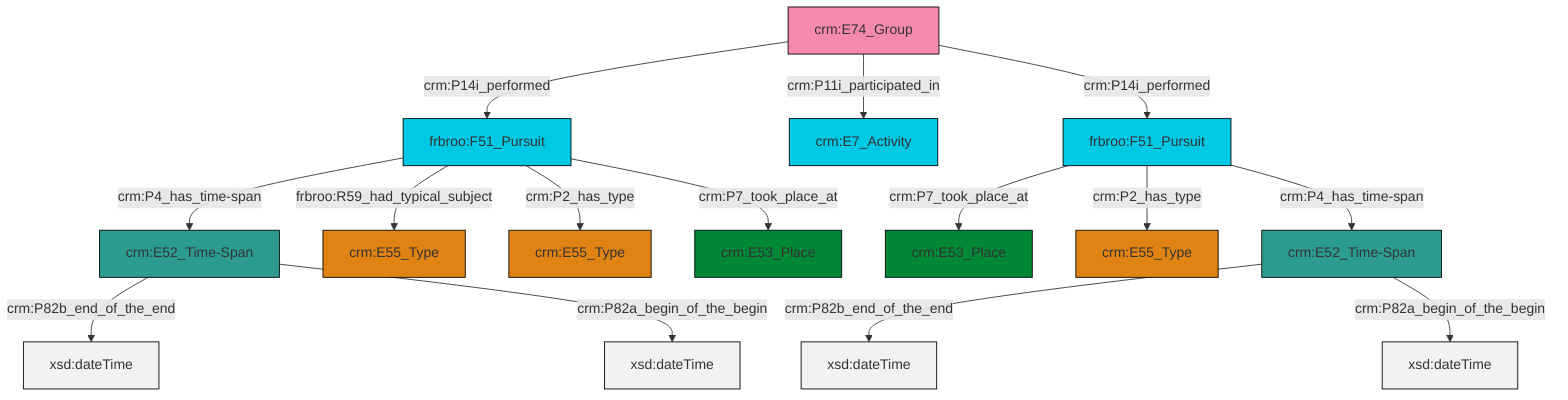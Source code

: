 graph TD
classDef Literal fill:#f2f2f2,stroke:#000000;
classDef CRM_Entity fill:#FFFFFF,stroke:#000000;
classDef Temporal_Entity fill:#00C9E6, stroke:#000000;
classDef Type fill:#E18312, stroke:#000000;
classDef Time-Span fill:#2C9C91, stroke:#000000;
classDef Appellation fill:#FFEB7F, stroke:#000000;
classDef Place fill:#008836, stroke:#000000;
classDef Persistent_Item fill:#B266B2, stroke:#000000;
classDef Conceptual_Object fill:#FFD700, stroke:#000000;
classDef Physical_Thing fill:#D2B48C, stroke:#000000;
classDef Actor fill:#f58aad, stroke:#000000;
classDef PC_Classes fill:#4ce600, stroke:#000000;
classDef Multi fill:#cccccc,stroke:#000000;

4["crm:E52_Time-Span"]:::Time-Span -->|crm:P82b_end_of_the_end| 5[xsd:dateTime]:::Literal
6["frbroo:F51_Pursuit"]:::Temporal_Entity -->|crm:P4_has_time-span| 7["crm:E52_Time-Span"]:::Time-Span
7["crm:E52_Time-Span"]:::Time-Span -->|crm:P82b_end_of_the_end| 10[xsd:dateTime]:::Literal
2["crm:E74_Group"]:::Actor -->|crm:P14i_performed| 6["frbroo:F51_Pursuit"]:::Temporal_Entity
7["crm:E52_Time-Span"]:::Time-Span -->|crm:P82a_begin_of_the_begin| 20[xsd:dateTime]:::Literal
6["frbroo:F51_Pursuit"]:::Temporal_Entity -->|frbroo:R59_had_typical_subject| 15["crm:E55_Type"]:::Type
2["crm:E74_Group"]:::Actor -->|crm:P11i_participated_in| 0["crm:E7_Activity"]:::Temporal_Entity
6["frbroo:F51_Pursuit"]:::Temporal_Entity -->|crm:P2_has_type| 13["crm:E55_Type"]:::Type
8["frbroo:F51_Pursuit"]:::Temporal_Entity -->|crm:P7_took_place_at| 18["crm:E53_Place"]:::Place
6["frbroo:F51_Pursuit"]:::Temporal_Entity -->|crm:P7_took_place_at| 22["crm:E53_Place"]:::Place
4["crm:E52_Time-Span"]:::Time-Span -->|crm:P82a_begin_of_the_begin| 27[xsd:dateTime]:::Literal
8["frbroo:F51_Pursuit"]:::Temporal_Entity -->|crm:P2_has_type| 11["crm:E55_Type"]:::Type
8["frbroo:F51_Pursuit"]:::Temporal_Entity -->|crm:P4_has_time-span| 4["crm:E52_Time-Span"]:::Time-Span
2["crm:E74_Group"]:::Actor -->|crm:P14i_performed| 8["frbroo:F51_Pursuit"]:::Temporal_Entity